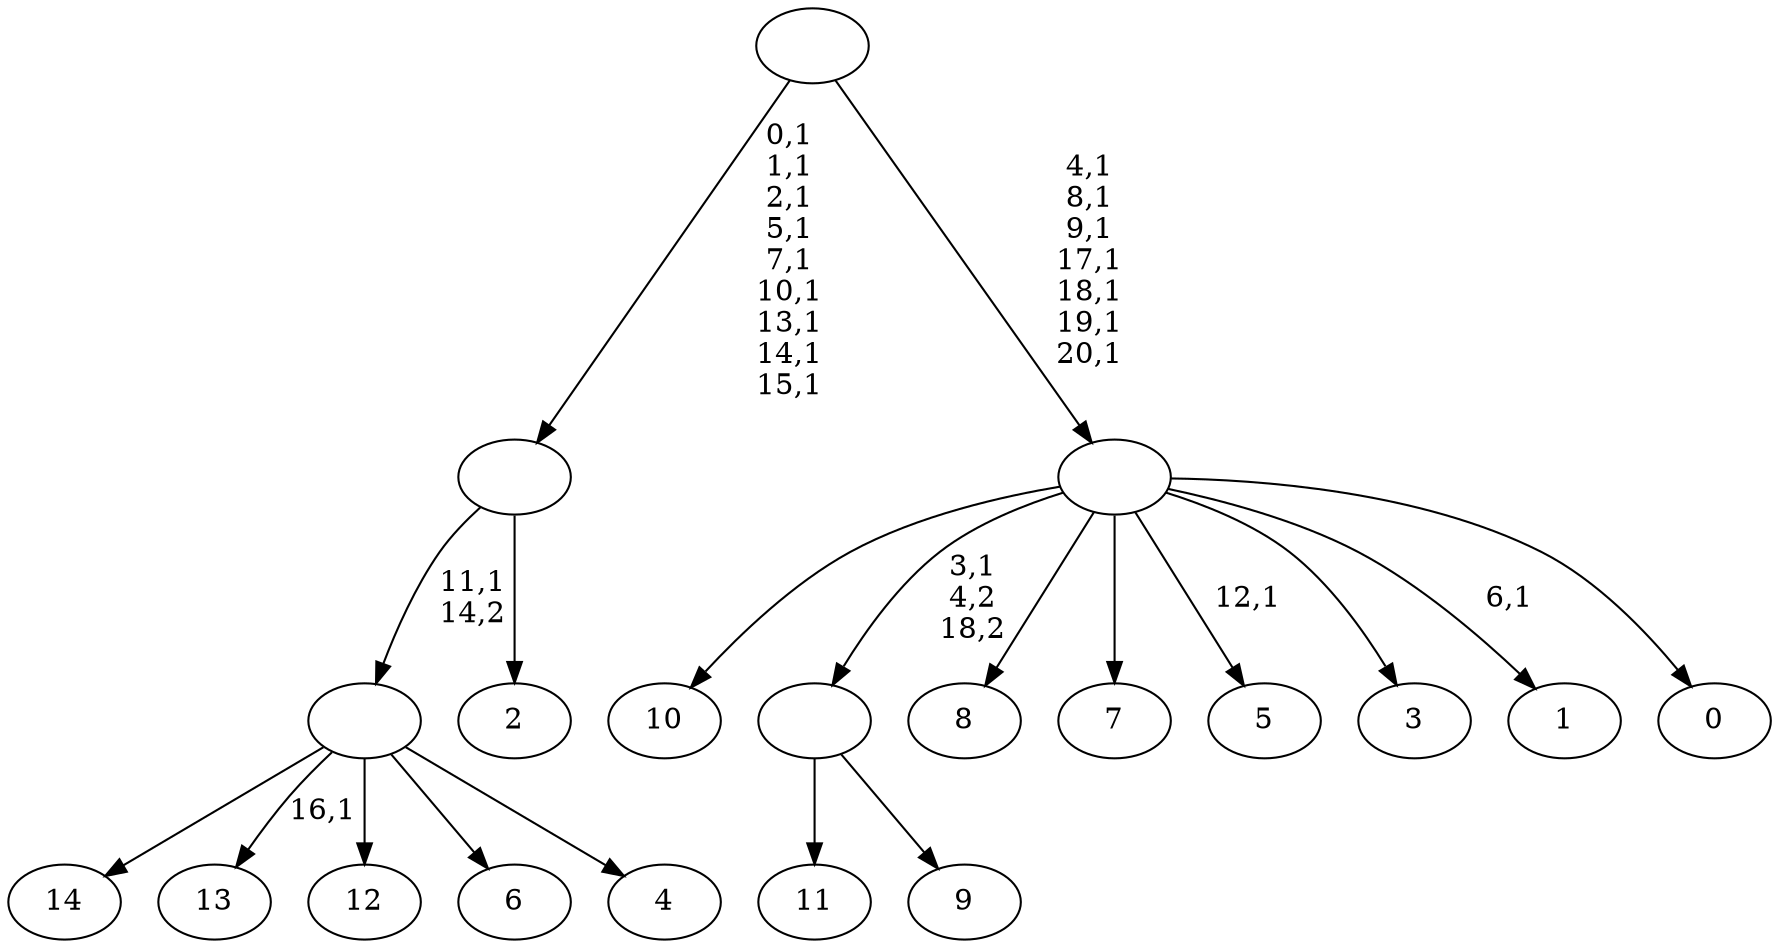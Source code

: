 digraph T {
	36 [label="14"]
	35 [label="13"]
	33 [label="12"]
	32 [label="11"]
	31 [label="10"]
	30 [label="9"]
	29 [label=""]
	28 [label="8"]
	27 [label="7"]
	26 [label="6"]
	25 [label="5"]
	23 [label="4"]
	22 [label=""]
	21 [label="3"]
	20 [label="2"]
	19 [label=""]
	10 [label="1"]
	8 [label="0"]
	7 [label=""]
	0 [label=""]
	29 -> 32 [label=""]
	29 -> 30 [label=""]
	22 -> 35 [label="16,1"]
	22 -> 36 [label=""]
	22 -> 33 [label=""]
	22 -> 26 [label=""]
	22 -> 23 [label=""]
	19 -> 22 [label="11,1\n14,2"]
	19 -> 20 [label=""]
	7 -> 10 [label="6,1"]
	7 -> 25 [label="12,1"]
	7 -> 31 [label=""]
	7 -> 29 [label="3,1\n4,2\n18,2"]
	7 -> 28 [label=""]
	7 -> 27 [label=""]
	7 -> 21 [label=""]
	7 -> 8 [label=""]
	0 -> 7 [label="4,1\n8,1\n9,1\n17,1\n18,1\n19,1\n20,1"]
	0 -> 19 [label="0,1\n1,1\n2,1\n5,1\n7,1\n10,1\n13,1\n14,1\n15,1"]
}
